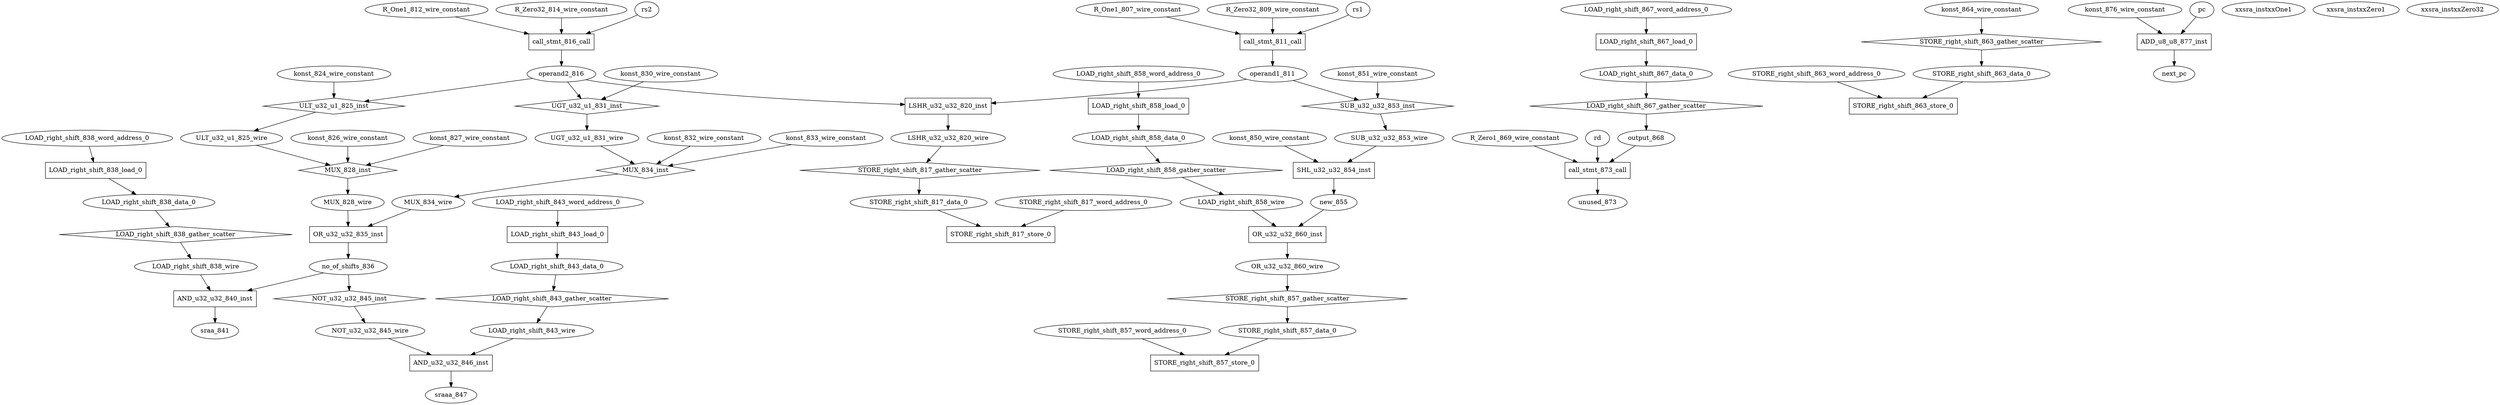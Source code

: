 digraph data_path {
  LOAD_right_shift_838_data_0 [shape=ellipse];
  LOAD_right_shift_838_wire [shape=ellipse];
  LOAD_right_shift_838_word_address_0 [shape=ellipse];
  LOAD_right_shift_843_data_0 [shape=ellipse];
  LOAD_right_shift_843_wire [shape=ellipse];
  LOAD_right_shift_843_word_address_0 [shape=ellipse];
  LOAD_right_shift_858_data_0 [shape=ellipse];
  LOAD_right_shift_858_wire [shape=ellipse];
  LOAD_right_shift_858_word_address_0 [shape=ellipse];
  LOAD_right_shift_867_data_0 [shape=ellipse];
  LOAD_right_shift_867_word_address_0 [shape=ellipse];
  LSHR_u32_u32_820_wire [shape=ellipse];
  MUX_828_wire [shape=ellipse];
  MUX_834_wire [shape=ellipse];
  NOT_u32_u32_845_wire [shape=ellipse];
  OR_u32_u32_860_wire [shape=ellipse];
  R_One1_807_wire_constant [shape=ellipse];
  R_One1_812_wire_constant [shape=ellipse];
  R_Zero1_869_wire_constant [shape=ellipse];
  R_Zero32_809_wire_constant [shape=ellipse];
  R_Zero32_814_wire_constant [shape=ellipse];
  STORE_right_shift_817_data_0 [shape=ellipse];
  STORE_right_shift_817_word_address_0 [shape=ellipse];
  STORE_right_shift_857_data_0 [shape=ellipse];
  STORE_right_shift_857_word_address_0 [shape=ellipse];
  STORE_right_shift_863_data_0 [shape=ellipse];
  STORE_right_shift_863_word_address_0 [shape=ellipse];
  SUB_u32_u32_853_wire [shape=ellipse];
  UGT_u32_u1_831_wire [shape=ellipse];
  ULT_u32_u1_825_wire [shape=ellipse];
  konst_824_wire_constant [shape=ellipse];
  konst_826_wire_constant [shape=ellipse];
  konst_827_wire_constant [shape=ellipse];
  konst_830_wire_constant [shape=ellipse];
  konst_832_wire_constant [shape=ellipse];
  konst_833_wire_constant [shape=ellipse];
  konst_850_wire_constant [shape=ellipse];
  konst_851_wire_constant [shape=ellipse];
  konst_864_wire_constant [shape=ellipse];
  konst_876_wire_constant [shape=ellipse];
  new_855 [shape=ellipse];
  no_of_shifts_836 [shape=ellipse];
  operand1_811 [shape=ellipse];
  operand2_816 [shape=ellipse];
  output_868 [shape=ellipse];
  sraa_841 [shape=ellipse];
  sraaa_847 [shape=ellipse];
  unused_873 [shape=ellipse];
  xxsra_instxxOne1 [shape=ellipse];
  xxsra_instxxZero1 [shape=ellipse];
  xxsra_instxxZero32 [shape=ellipse];
  ADD_u8_u8_877_inst [shape=rectangle];
pc  -> ADD_u8_u8_877_inst;
konst_876_wire_constant  -> ADD_u8_u8_877_inst;
ADD_u8_u8_877_inst -> next_pc;
  AND_u32_u32_840_inst [shape=rectangle];
LOAD_right_shift_838_wire  -> AND_u32_u32_840_inst;
no_of_shifts_836  -> AND_u32_u32_840_inst;
AND_u32_u32_840_inst -> sraa_841;
  AND_u32_u32_846_inst [shape=rectangle];
LOAD_right_shift_843_wire  -> AND_u32_u32_846_inst;
NOT_u32_u32_845_wire  -> AND_u32_u32_846_inst;
AND_u32_u32_846_inst -> sraaa_847;
  LOAD_right_shift_838_gather_scatter [shape=diamond];
LOAD_right_shift_838_data_0  -> LOAD_right_shift_838_gather_scatter;
LOAD_right_shift_838_gather_scatter -> LOAD_right_shift_838_wire;
  LOAD_right_shift_838_load_0 [shape=rectangle];
LOAD_right_shift_838_word_address_0  -> LOAD_right_shift_838_load_0;
LOAD_right_shift_838_load_0 -> LOAD_right_shift_838_data_0;
  LOAD_right_shift_843_gather_scatter [shape=diamond];
LOAD_right_shift_843_data_0  -> LOAD_right_shift_843_gather_scatter;
LOAD_right_shift_843_gather_scatter -> LOAD_right_shift_843_wire;
  LOAD_right_shift_843_load_0 [shape=rectangle];
LOAD_right_shift_843_word_address_0  -> LOAD_right_shift_843_load_0;
LOAD_right_shift_843_load_0 -> LOAD_right_shift_843_data_0;
  LOAD_right_shift_858_gather_scatter [shape=diamond];
LOAD_right_shift_858_data_0  -> LOAD_right_shift_858_gather_scatter;
LOAD_right_shift_858_gather_scatter -> LOAD_right_shift_858_wire;
  LOAD_right_shift_858_load_0 [shape=rectangle];
LOAD_right_shift_858_word_address_0  -> LOAD_right_shift_858_load_0;
LOAD_right_shift_858_load_0 -> LOAD_right_shift_858_data_0;
  LOAD_right_shift_867_gather_scatter [shape=diamond];
LOAD_right_shift_867_data_0  -> LOAD_right_shift_867_gather_scatter;
LOAD_right_shift_867_gather_scatter -> output_868;
  LOAD_right_shift_867_load_0 [shape=rectangle];
LOAD_right_shift_867_word_address_0  -> LOAD_right_shift_867_load_0;
LOAD_right_shift_867_load_0 -> LOAD_right_shift_867_data_0;
  LSHR_u32_u32_820_inst [shape=rectangle];
operand1_811  -> LSHR_u32_u32_820_inst;
operand2_816  -> LSHR_u32_u32_820_inst;
LSHR_u32_u32_820_inst -> LSHR_u32_u32_820_wire;
  MUX_828_inst [shape=diamond];
ULT_u32_u1_825_wire  -> MUX_828_inst;
konst_826_wire_constant  -> MUX_828_inst;
konst_827_wire_constant  -> MUX_828_inst;
MUX_828_inst -> MUX_828_wire;
  MUX_834_inst [shape=diamond];
UGT_u32_u1_831_wire  -> MUX_834_inst;
konst_832_wire_constant  -> MUX_834_inst;
konst_833_wire_constant  -> MUX_834_inst;
MUX_834_inst -> MUX_834_wire;
  NOT_u32_u32_845_inst [shape=diamond];
no_of_shifts_836  -> NOT_u32_u32_845_inst;
NOT_u32_u32_845_inst -> NOT_u32_u32_845_wire;
  OR_u32_u32_835_inst [shape=rectangle];
MUX_828_wire  -> OR_u32_u32_835_inst;
MUX_834_wire  -> OR_u32_u32_835_inst;
OR_u32_u32_835_inst -> no_of_shifts_836;
  OR_u32_u32_860_inst [shape=rectangle];
LOAD_right_shift_858_wire  -> OR_u32_u32_860_inst;
new_855  -> OR_u32_u32_860_inst;
OR_u32_u32_860_inst -> OR_u32_u32_860_wire;
  SHL_u32_u32_854_inst [shape=rectangle];
konst_850_wire_constant  -> SHL_u32_u32_854_inst;
SUB_u32_u32_853_wire  -> SHL_u32_u32_854_inst;
SHL_u32_u32_854_inst -> new_855;
  STORE_right_shift_817_gather_scatter [shape=diamond];
LSHR_u32_u32_820_wire  -> STORE_right_shift_817_gather_scatter;
STORE_right_shift_817_gather_scatter -> STORE_right_shift_817_data_0;
  STORE_right_shift_817_store_0 [shape=rectangle];
STORE_right_shift_817_word_address_0  -> STORE_right_shift_817_store_0;
STORE_right_shift_817_data_0  -> STORE_right_shift_817_store_0;
  STORE_right_shift_857_gather_scatter [shape=diamond];
OR_u32_u32_860_wire  -> STORE_right_shift_857_gather_scatter;
STORE_right_shift_857_gather_scatter -> STORE_right_shift_857_data_0;
  STORE_right_shift_857_store_0 [shape=rectangle];
STORE_right_shift_857_word_address_0  -> STORE_right_shift_857_store_0;
STORE_right_shift_857_data_0  -> STORE_right_shift_857_store_0;
  STORE_right_shift_863_gather_scatter [shape=diamond];
konst_864_wire_constant  -> STORE_right_shift_863_gather_scatter;
STORE_right_shift_863_gather_scatter -> STORE_right_shift_863_data_0;
  STORE_right_shift_863_store_0 [shape=rectangle];
STORE_right_shift_863_word_address_0  -> STORE_right_shift_863_store_0;
STORE_right_shift_863_data_0  -> STORE_right_shift_863_store_0;
  SUB_u32_u32_853_inst [shape=diamond];
konst_851_wire_constant  -> SUB_u32_u32_853_inst;
operand1_811  -> SUB_u32_u32_853_inst;
SUB_u32_u32_853_inst -> SUB_u32_u32_853_wire;
  UGT_u32_u1_831_inst [shape=diamond];
operand2_816  -> UGT_u32_u1_831_inst;
konst_830_wire_constant  -> UGT_u32_u1_831_inst;
UGT_u32_u1_831_inst -> UGT_u32_u1_831_wire;
  ULT_u32_u1_825_inst [shape=diamond];
operand2_816  -> ULT_u32_u1_825_inst;
konst_824_wire_constant  -> ULT_u32_u1_825_inst;
ULT_u32_u1_825_inst -> ULT_u32_u1_825_wire;
  call_stmt_811_call [shape=rectangle];
R_One1_807_wire_constant  -> call_stmt_811_call;
rs1  -> call_stmt_811_call;
R_Zero32_809_wire_constant  -> call_stmt_811_call;
call_stmt_811_call -> operand1_811;
  call_stmt_816_call [shape=rectangle];
R_One1_812_wire_constant  -> call_stmt_816_call;
rs2  -> call_stmt_816_call;
R_Zero32_814_wire_constant  -> call_stmt_816_call;
call_stmt_816_call -> operand2_816;
  call_stmt_873_call [shape=rectangle];
R_Zero1_869_wire_constant  -> call_stmt_873_call;
rd  -> call_stmt_873_call;
output_868  -> call_stmt_873_call;
call_stmt_873_call -> unused_873;
}
